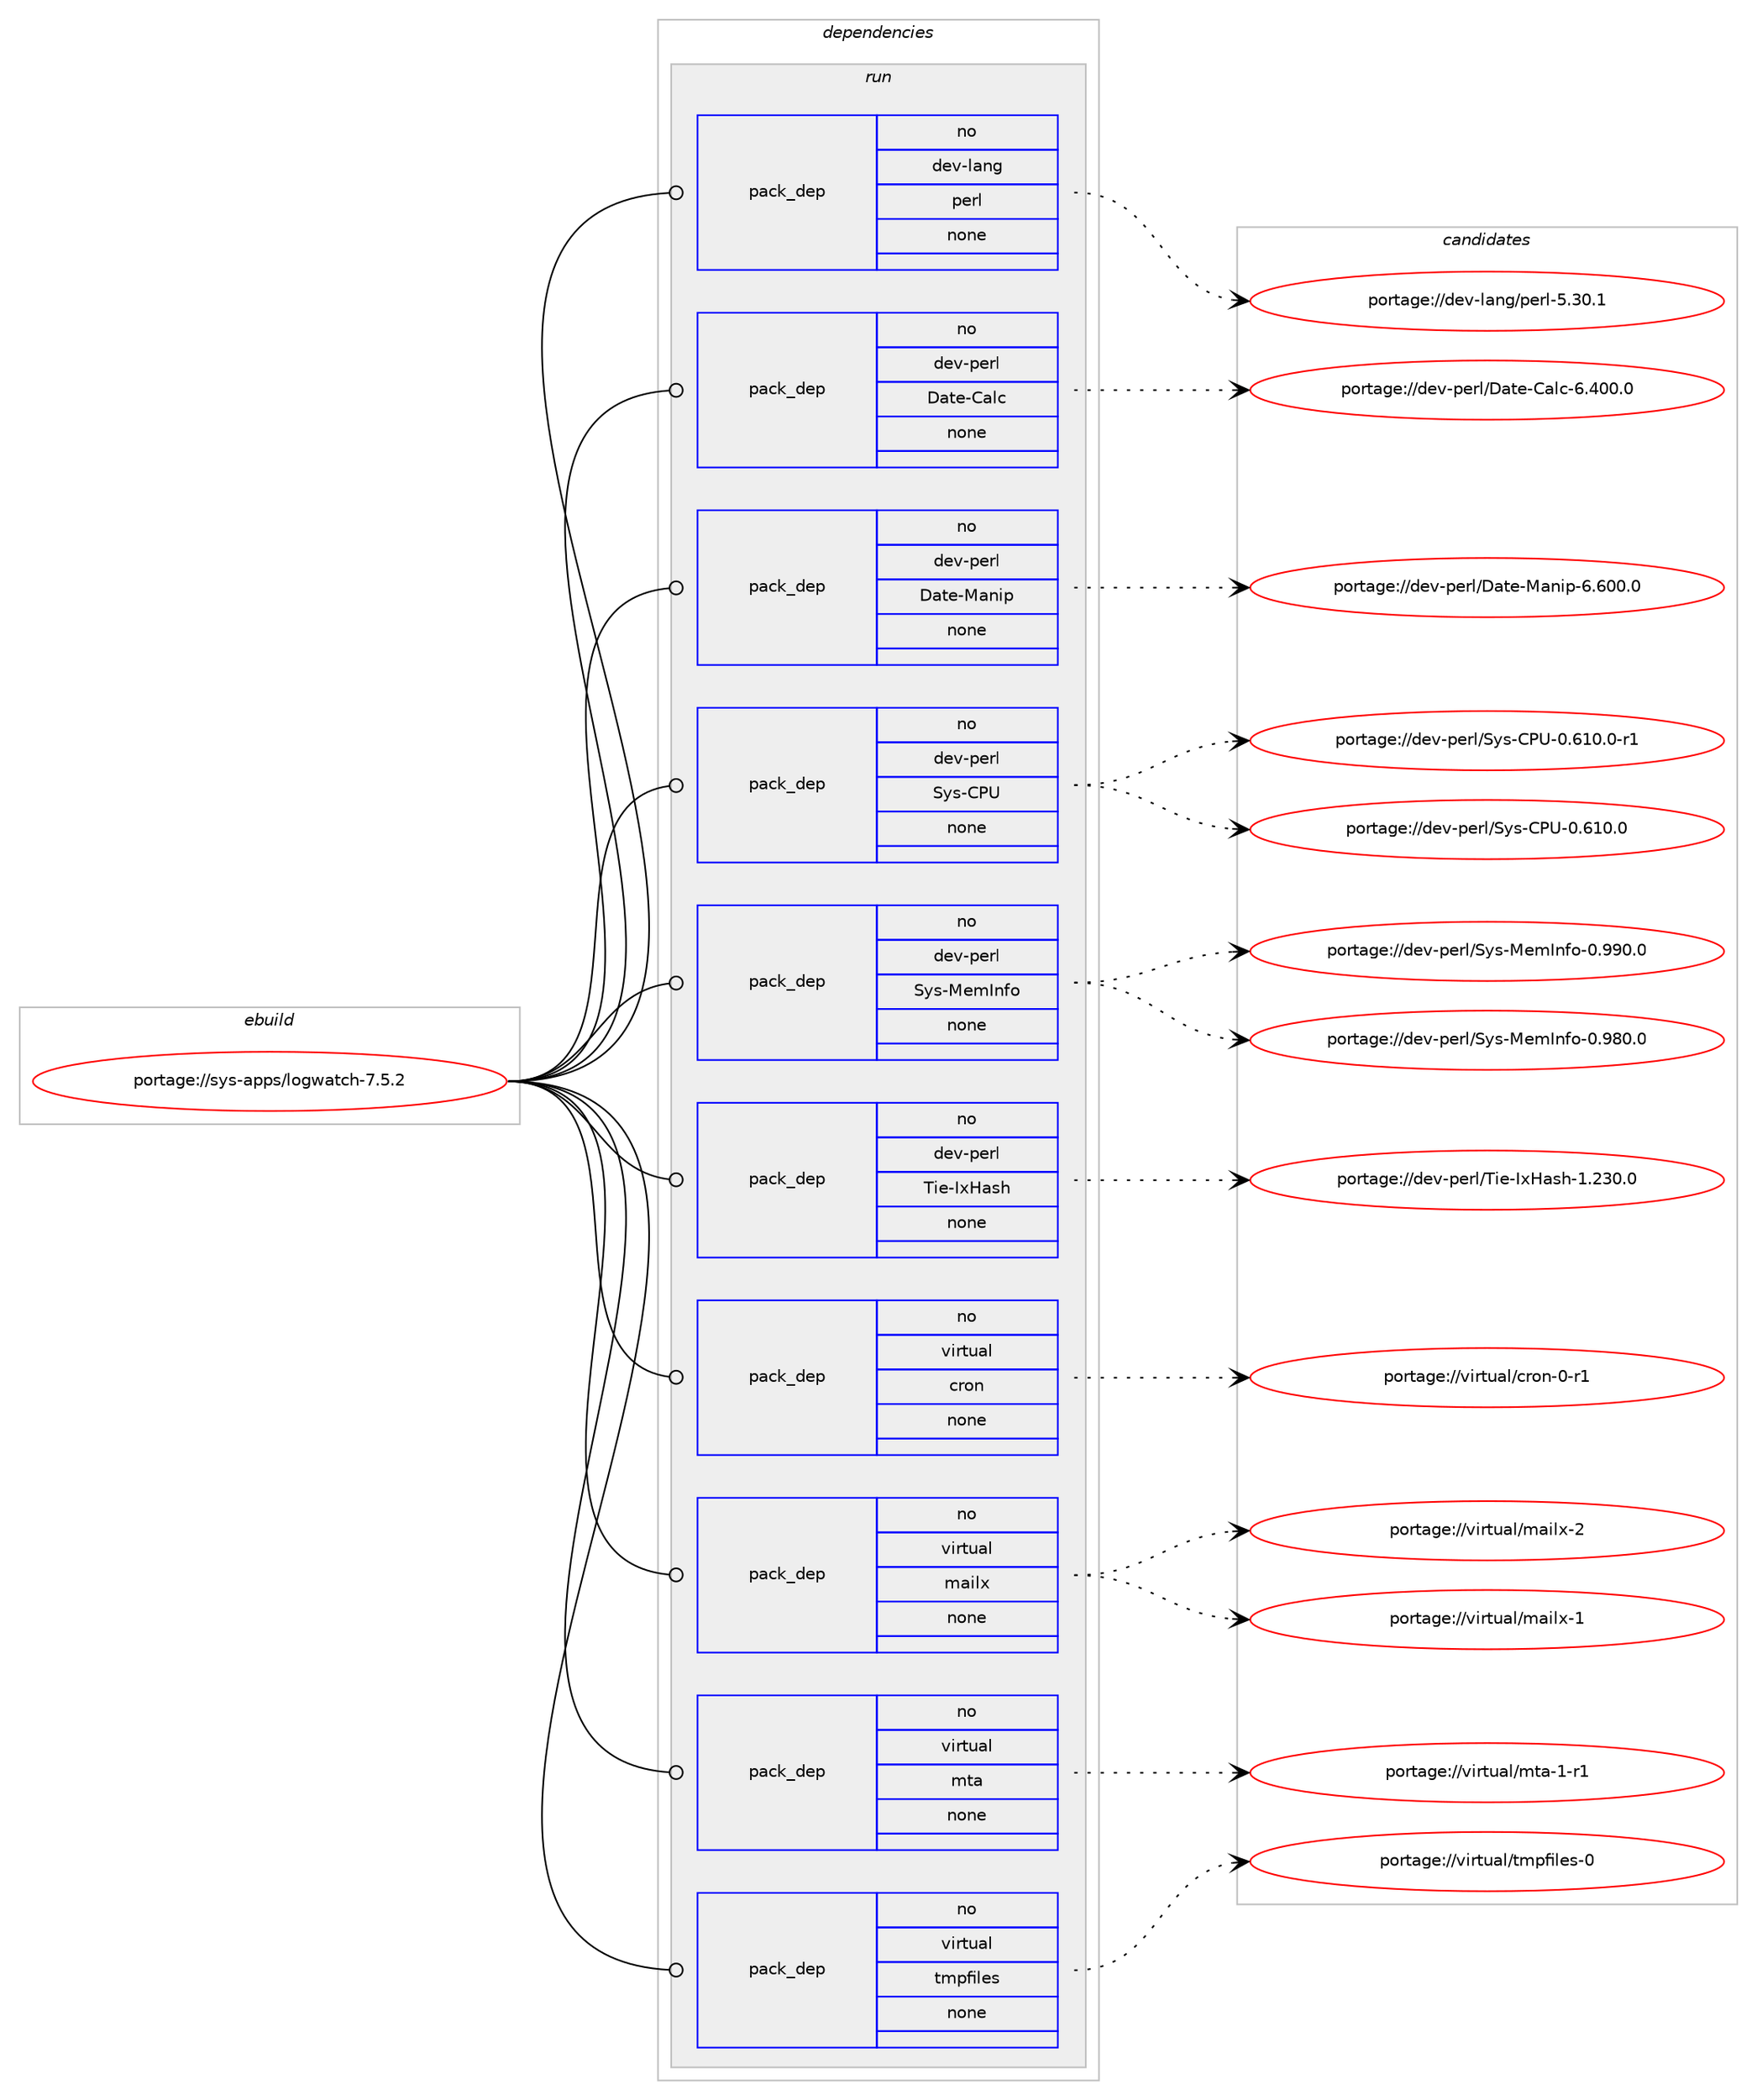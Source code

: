 digraph prolog {

# *************
# Graph options
# *************

newrank=true;
concentrate=true;
compound=true;
graph [rankdir=LR,fontname=Helvetica,fontsize=10,ranksep=1.5];#, ranksep=2.5, nodesep=0.2];
edge  [arrowhead=vee];
node  [fontname=Helvetica,fontsize=10];

# **********
# The ebuild
# **********

subgraph cluster_leftcol {
color=gray;
rank=same;
label=<<i>ebuild</i>>;
id [label="portage://sys-apps/logwatch-7.5.2", color=red, width=4, href="../sys-apps/logwatch-7.5.2.svg"];
}

# ****************
# The dependencies
# ****************

subgraph cluster_midcol {
color=gray;
label=<<i>dependencies</i>>;
subgraph cluster_compile {
fillcolor="#eeeeee";
style=filled;
label=<<i>compile</i>>;
}
subgraph cluster_compileandrun {
fillcolor="#eeeeee";
style=filled;
label=<<i>compile and run</i>>;
}
subgraph cluster_run {
fillcolor="#eeeeee";
style=filled;
label=<<i>run</i>>;
subgraph pack29690 {
dependency38553 [label=<<TABLE BORDER="0" CELLBORDER="1" CELLSPACING="0" CELLPADDING="4" WIDTH="220"><TR><TD ROWSPAN="6" CELLPADDING="30">pack_dep</TD></TR><TR><TD WIDTH="110">no</TD></TR><TR><TD>dev-lang</TD></TR><TR><TD>perl</TD></TR><TR><TD>none</TD></TR><TR><TD></TD></TR></TABLE>>, shape=none, color=blue];
}
id:e -> dependency38553:w [weight=20,style="solid",arrowhead="odot"];
subgraph pack29691 {
dependency38554 [label=<<TABLE BORDER="0" CELLBORDER="1" CELLSPACING="0" CELLPADDING="4" WIDTH="220"><TR><TD ROWSPAN="6" CELLPADDING="30">pack_dep</TD></TR><TR><TD WIDTH="110">no</TD></TR><TR><TD>dev-perl</TD></TR><TR><TD>Date-Calc</TD></TR><TR><TD>none</TD></TR><TR><TD></TD></TR></TABLE>>, shape=none, color=blue];
}
id:e -> dependency38554:w [weight=20,style="solid",arrowhead="odot"];
subgraph pack29692 {
dependency38555 [label=<<TABLE BORDER="0" CELLBORDER="1" CELLSPACING="0" CELLPADDING="4" WIDTH="220"><TR><TD ROWSPAN="6" CELLPADDING="30">pack_dep</TD></TR><TR><TD WIDTH="110">no</TD></TR><TR><TD>dev-perl</TD></TR><TR><TD>Date-Manip</TD></TR><TR><TD>none</TD></TR><TR><TD></TD></TR></TABLE>>, shape=none, color=blue];
}
id:e -> dependency38555:w [weight=20,style="solid",arrowhead="odot"];
subgraph pack29693 {
dependency38556 [label=<<TABLE BORDER="0" CELLBORDER="1" CELLSPACING="0" CELLPADDING="4" WIDTH="220"><TR><TD ROWSPAN="6" CELLPADDING="30">pack_dep</TD></TR><TR><TD WIDTH="110">no</TD></TR><TR><TD>dev-perl</TD></TR><TR><TD>Sys-CPU</TD></TR><TR><TD>none</TD></TR><TR><TD></TD></TR></TABLE>>, shape=none, color=blue];
}
id:e -> dependency38556:w [weight=20,style="solid",arrowhead="odot"];
subgraph pack29694 {
dependency38557 [label=<<TABLE BORDER="0" CELLBORDER="1" CELLSPACING="0" CELLPADDING="4" WIDTH="220"><TR><TD ROWSPAN="6" CELLPADDING="30">pack_dep</TD></TR><TR><TD WIDTH="110">no</TD></TR><TR><TD>dev-perl</TD></TR><TR><TD>Sys-MemInfo</TD></TR><TR><TD>none</TD></TR><TR><TD></TD></TR></TABLE>>, shape=none, color=blue];
}
id:e -> dependency38557:w [weight=20,style="solid",arrowhead="odot"];
subgraph pack29695 {
dependency38558 [label=<<TABLE BORDER="0" CELLBORDER="1" CELLSPACING="0" CELLPADDING="4" WIDTH="220"><TR><TD ROWSPAN="6" CELLPADDING="30">pack_dep</TD></TR><TR><TD WIDTH="110">no</TD></TR><TR><TD>dev-perl</TD></TR><TR><TD>Tie-IxHash</TD></TR><TR><TD>none</TD></TR><TR><TD></TD></TR></TABLE>>, shape=none, color=blue];
}
id:e -> dependency38558:w [weight=20,style="solid",arrowhead="odot"];
subgraph pack29696 {
dependency38559 [label=<<TABLE BORDER="0" CELLBORDER="1" CELLSPACING="0" CELLPADDING="4" WIDTH="220"><TR><TD ROWSPAN="6" CELLPADDING="30">pack_dep</TD></TR><TR><TD WIDTH="110">no</TD></TR><TR><TD>virtual</TD></TR><TR><TD>cron</TD></TR><TR><TD>none</TD></TR><TR><TD></TD></TR></TABLE>>, shape=none, color=blue];
}
id:e -> dependency38559:w [weight=20,style="solid",arrowhead="odot"];
subgraph pack29697 {
dependency38560 [label=<<TABLE BORDER="0" CELLBORDER="1" CELLSPACING="0" CELLPADDING="4" WIDTH="220"><TR><TD ROWSPAN="6" CELLPADDING="30">pack_dep</TD></TR><TR><TD WIDTH="110">no</TD></TR><TR><TD>virtual</TD></TR><TR><TD>mailx</TD></TR><TR><TD>none</TD></TR><TR><TD></TD></TR></TABLE>>, shape=none, color=blue];
}
id:e -> dependency38560:w [weight=20,style="solid",arrowhead="odot"];
subgraph pack29698 {
dependency38561 [label=<<TABLE BORDER="0" CELLBORDER="1" CELLSPACING="0" CELLPADDING="4" WIDTH="220"><TR><TD ROWSPAN="6" CELLPADDING="30">pack_dep</TD></TR><TR><TD WIDTH="110">no</TD></TR><TR><TD>virtual</TD></TR><TR><TD>mta</TD></TR><TR><TD>none</TD></TR><TR><TD></TD></TR></TABLE>>, shape=none, color=blue];
}
id:e -> dependency38561:w [weight=20,style="solid",arrowhead="odot"];
subgraph pack29699 {
dependency38562 [label=<<TABLE BORDER="0" CELLBORDER="1" CELLSPACING="0" CELLPADDING="4" WIDTH="220"><TR><TD ROWSPAN="6" CELLPADDING="30">pack_dep</TD></TR><TR><TD WIDTH="110">no</TD></TR><TR><TD>virtual</TD></TR><TR><TD>tmpfiles</TD></TR><TR><TD>none</TD></TR><TR><TD></TD></TR></TABLE>>, shape=none, color=blue];
}
id:e -> dependency38562:w [weight=20,style="solid",arrowhead="odot"];
}
}

# **************
# The candidates
# **************

subgraph cluster_choices {
rank=same;
color=gray;
label=<<i>candidates</i>>;

subgraph choice29690 {
color=black;
nodesep=1;
choice10010111845108971101034711210111410845534651484649 [label="portage://dev-lang/perl-5.30.1", color=red, width=4,href="../dev-lang/perl-5.30.1.svg"];
dependency38553:e -> choice10010111845108971101034711210111410845534651484649:w [style=dotted,weight="100"];
}
subgraph choice29691 {
color=black;
nodesep=1;
choice10010111845112101114108476897116101456797108994554465248484648 [label="portage://dev-perl/Date-Calc-6.400.0", color=red, width=4,href="../dev-perl/Date-Calc-6.400.0.svg"];
dependency38554:e -> choice10010111845112101114108476897116101456797108994554465248484648:w [style=dotted,weight="100"];
}
subgraph choice29692 {
color=black;
nodesep=1;
choice100101118451121011141084768971161014577971101051124554465448484648 [label="portage://dev-perl/Date-Manip-6.600.0", color=red, width=4,href="../dev-perl/Date-Manip-6.600.0.svg"];
dependency38555:e -> choice100101118451121011141084768971161014577971101051124554465448484648:w [style=dotted,weight="100"];
}
subgraph choice29693 {
color=black;
nodesep=1;
choice1001011184511210111410847831211154567808545484654494846484511449 [label="portage://dev-perl/Sys-CPU-0.610.0-r1", color=red, width=4,href="../dev-perl/Sys-CPU-0.610.0-r1.svg"];
choice100101118451121011141084783121115456780854548465449484648 [label="portage://dev-perl/Sys-CPU-0.610.0", color=red, width=4,href="../dev-perl/Sys-CPU-0.610.0.svg"];
dependency38556:e -> choice1001011184511210111410847831211154567808545484654494846484511449:w [style=dotted,weight="100"];
dependency38556:e -> choice100101118451121011141084783121115456780854548465449484648:w [style=dotted,weight="100"];
}
subgraph choice29694 {
color=black;
nodesep=1;
choice1001011184511210111410847831211154577101109731101021114548465757484648 [label="portage://dev-perl/Sys-MemInfo-0.990.0", color=red, width=4,href="../dev-perl/Sys-MemInfo-0.990.0.svg"];
choice1001011184511210111410847831211154577101109731101021114548465756484648 [label="portage://dev-perl/Sys-MemInfo-0.980.0", color=red, width=4,href="../dev-perl/Sys-MemInfo-0.980.0.svg"];
dependency38557:e -> choice1001011184511210111410847831211154577101109731101021114548465757484648:w [style=dotted,weight="100"];
dependency38557:e -> choice1001011184511210111410847831211154577101109731101021114548465756484648:w [style=dotted,weight="100"];
}
subgraph choice29695 {
color=black;
nodesep=1;
choice100101118451121011141084784105101457312072971151044549465051484648 [label="portage://dev-perl/Tie-IxHash-1.230.0", color=red, width=4,href="../dev-perl/Tie-IxHash-1.230.0.svg"];
dependency38558:e -> choice100101118451121011141084784105101457312072971151044549465051484648:w [style=dotted,weight="100"];
}
subgraph choice29696 {
color=black;
nodesep=1;
choice11810511411611797108479911411111045484511449 [label="portage://virtual/cron-0-r1", color=red, width=4,href="../virtual/cron-0-r1.svg"];
dependency38559:e -> choice11810511411611797108479911411111045484511449:w [style=dotted,weight="100"];
}
subgraph choice29697 {
color=black;
nodesep=1;
choice1181051141161179710847109971051081204550 [label="portage://virtual/mailx-2", color=red, width=4,href="../virtual/mailx-2.svg"];
choice1181051141161179710847109971051081204549 [label="portage://virtual/mailx-1", color=red, width=4,href="../virtual/mailx-1.svg"];
dependency38560:e -> choice1181051141161179710847109971051081204550:w [style=dotted,weight="100"];
dependency38560:e -> choice1181051141161179710847109971051081204549:w [style=dotted,weight="100"];
}
subgraph choice29698 {
color=black;
nodesep=1;
choice11810511411611797108471091169745494511449 [label="portage://virtual/mta-1-r1", color=red, width=4,href="../virtual/mta-1-r1.svg"];
dependency38561:e -> choice11810511411611797108471091169745494511449:w [style=dotted,weight="100"];
}
subgraph choice29699 {
color=black;
nodesep=1;
choice11810511411611797108471161091121021051081011154548 [label="portage://virtual/tmpfiles-0", color=red, width=4,href="../virtual/tmpfiles-0.svg"];
dependency38562:e -> choice11810511411611797108471161091121021051081011154548:w [style=dotted,weight="100"];
}
}

}
